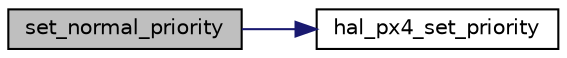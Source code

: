 digraph "set_normal_priority"
{
 // INTERACTIVE_SVG=YES
  edge [fontname="Helvetica",fontsize="10",labelfontname="Helvetica",labelfontsize="10"];
  node [fontname="Helvetica",fontsize="10",shape=record];
  rankdir="LR";
  Node1 [label="set_normal_priority",height=0.2,width=0.4,color="black", fillcolor="grey75", style="filled", fontcolor="black"];
  Node1 -> Node2 [color="midnightblue",fontsize="10",style="solid",fontname="Helvetica"];
  Node2 [label="hal_px4_set_priority",height=0.2,width=0.4,color="black", fillcolor="white", style="filled",URL="$HAL__PX4__Class_8cpp.html#a010ca86746de255a9ca02a1adcc8988f"];
}
